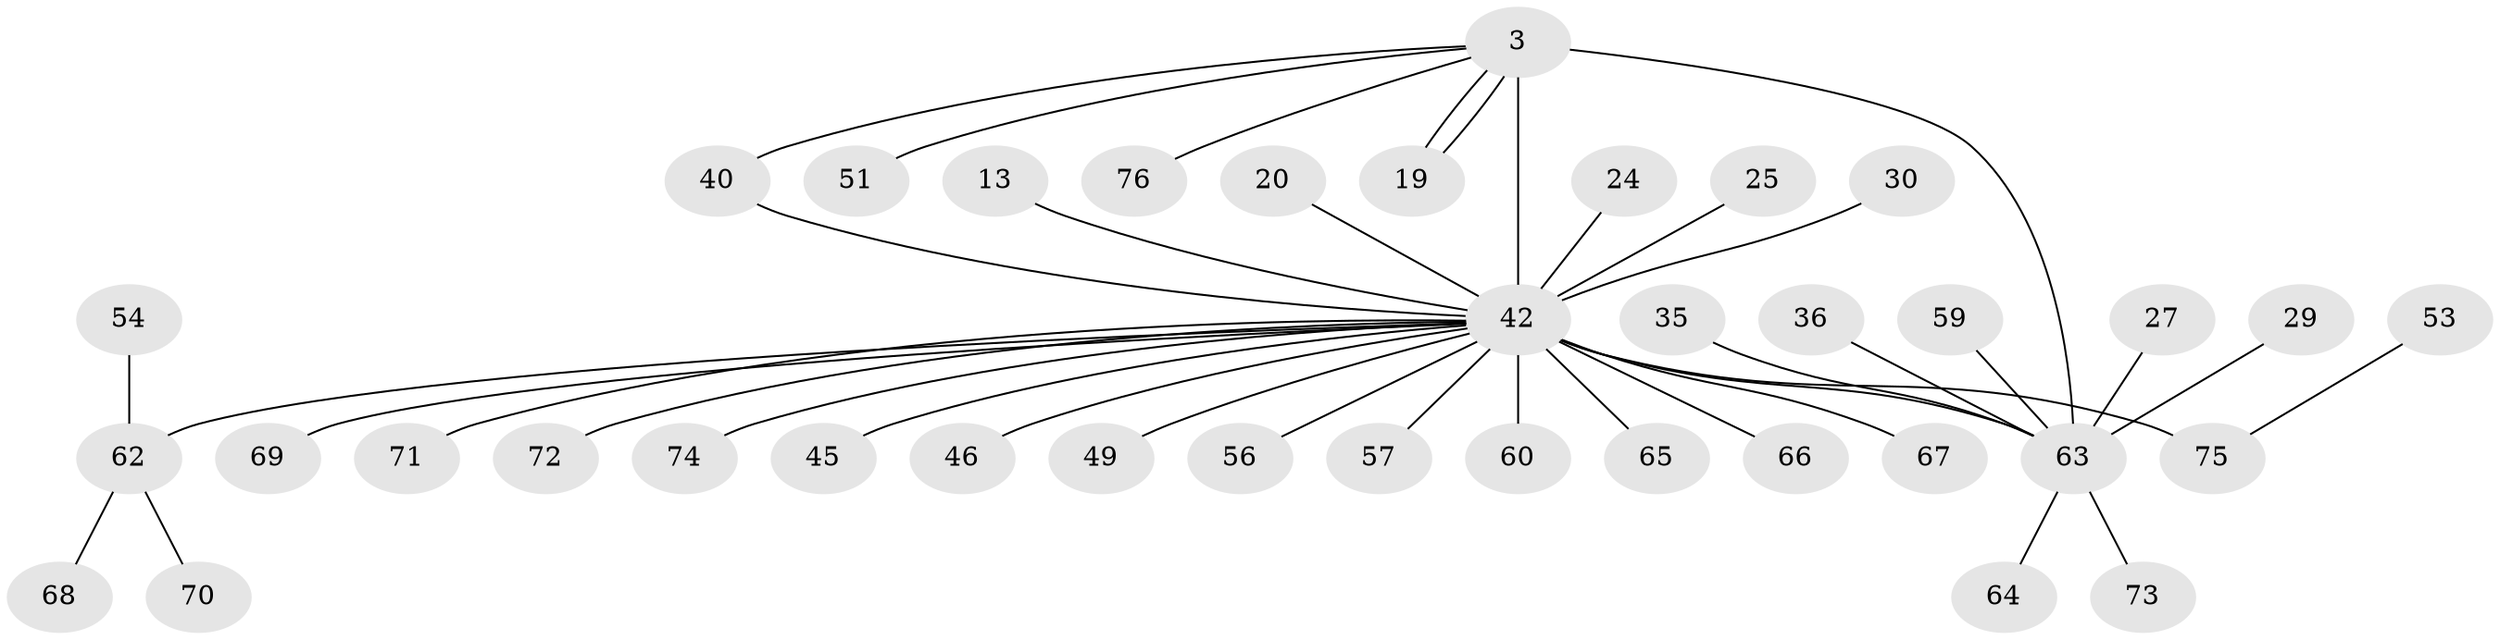 // original degree distribution, {15: 0.02631578947368421, 4: 0.06578947368421052, 3: 0.09210526315789473, 7: 0.013157894736842105, 18: 0.013157894736842105, 6: 0.02631578947368421, 2: 0.2894736842105263, 1: 0.47368421052631576}
// Generated by graph-tools (version 1.1) at 2025/47/03/09/25 04:47:55]
// undirected, 38 vertices, 40 edges
graph export_dot {
graph [start="1"]
  node [color=gray90,style=filled];
  3;
  13;
  19;
  20;
  24;
  25;
  27 [super="+22"];
  29;
  30;
  35;
  36;
  40 [super="+32"];
  42 [super="+17+38+33"];
  45;
  46;
  49;
  51;
  53;
  54;
  56;
  57;
  59;
  60;
  62 [super="+50+26"];
  63 [super="+6+16+41"];
  64;
  65 [super="+58"];
  66;
  67;
  68;
  69 [super="+55"];
  70;
  71;
  72 [super="+10+44+47"];
  73 [super="+37"];
  74;
  75 [super="+23+28+61"];
  76 [super="+52"];
  3 -- 19;
  3 -- 19;
  3 -- 40 [weight=2];
  3 -- 51;
  3 -- 63 [weight=3];
  3 -- 76;
  3 -- 42 [weight=4];
  13 -- 42;
  20 -- 42;
  24 -- 42;
  25 -- 42;
  27 -- 63;
  29 -- 63;
  30 -- 42;
  35 -- 63;
  36 -- 63;
  40 -- 42;
  42 -- 65;
  42 -- 67;
  42 -- 69;
  42 -- 71;
  42 -- 74;
  42 -- 62 [weight=3];
  42 -- 57;
  42 -- 56;
  42 -- 60 [weight=2];
  42 -- 63 [weight=4];
  42 -- 66;
  42 -- 72;
  42 -- 75 [weight=2];
  42 -- 45;
  42 -- 46;
  42 -- 49;
  53 -- 75;
  54 -- 62;
  59 -- 63;
  62 -- 68;
  62 -- 70;
  63 -- 64;
  63 -- 73;
}
